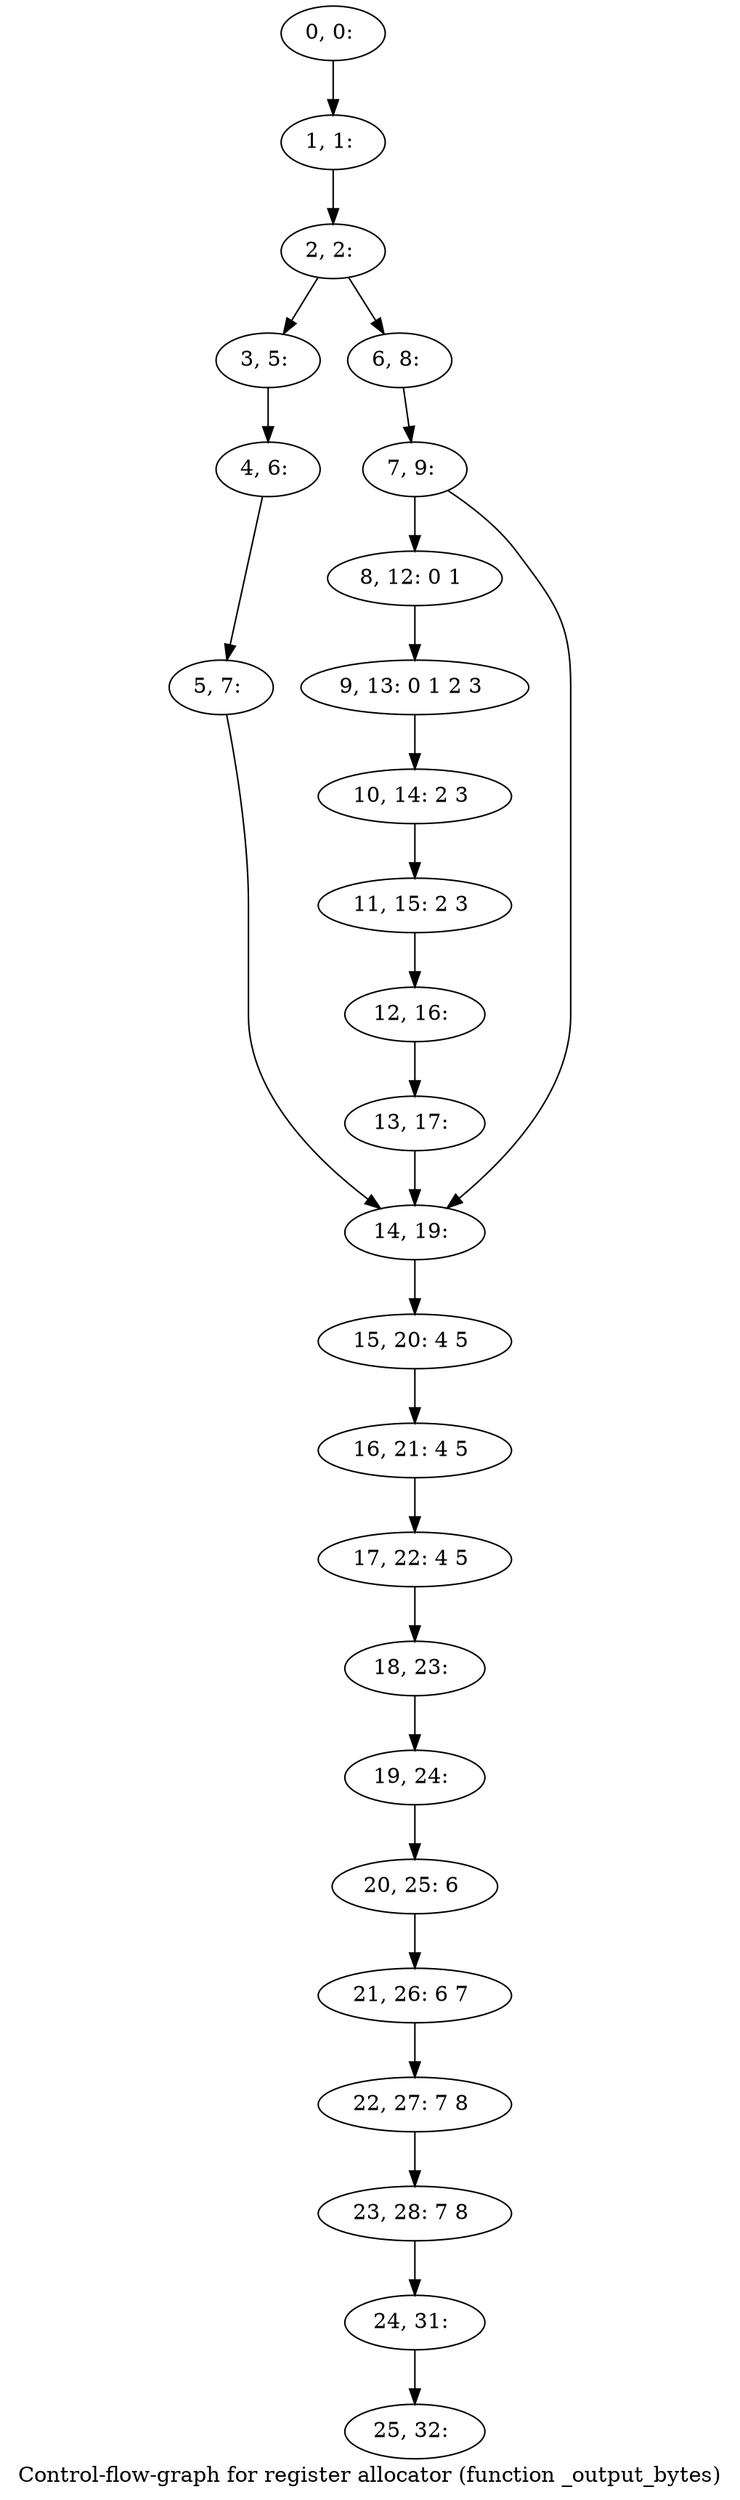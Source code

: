 digraph G {
graph [label="Control-flow-graph for register allocator (function _output_bytes)"]
0[label="0, 0: "];
1[label="1, 1: "];
2[label="2, 2: "];
3[label="3, 5: "];
4[label="4, 6: "];
5[label="5, 7: "];
6[label="6, 8: "];
7[label="7, 9: "];
8[label="8, 12: 0 1 "];
9[label="9, 13: 0 1 2 3 "];
10[label="10, 14: 2 3 "];
11[label="11, 15: 2 3 "];
12[label="12, 16: "];
13[label="13, 17: "];
14[label="14, 19: "];
15[label="15, 20: 4 5 "];
16[label="16, 21: 4 5 "];
17[label="17, 22: 4 5 "];
18[label="18, 23: "];
19[label="19, 24: "];
20[label="20, 25: 6 "];
21[label="21, 26: 6 7 "];
22[label="22, 27: 7 8 "];
23[label="23, 28: 7 8 "];
24[label="24, 31: "];
25[label="25, 32: "];
0->1 ;
1->2 ;
2->3 ;
2->6 ;
3->4 ;
4->5 ;
5->14 ;
6->7 ;
7->8 ;
7->14 ;
8->9 ;
9->10 ;
10->11 ;
11->12 ;
12->13 ;
13->14 ;
14->15 ;
15->16 ;
16->17 ;
17->18 ;
18->19 ;
19->20 ;
20->21 ;
21->22 ;
22->23 ;
23->24 ;
24->25 ;
}
